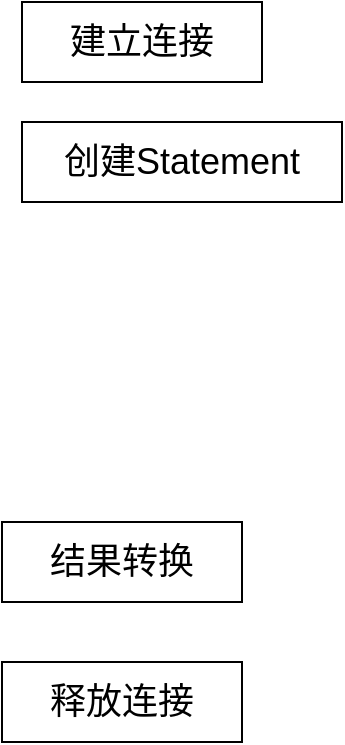 <mxfile version="15.5.2" type="github">
  <diagram id="CxcaLeXnB662m-q3Z4ex" name="第 1 页">
    <mxGraphModel dx="1422" dy="762" grid="1" gridSize="10" guides="1" tooltips="1" connect="1" arrows="1" fold="1" page="1" pageScale="1" pageWidth="827" pageHeight="1169" math="0" shadow="0">
      <root>
        <mxCell id="0" />
        <mxCell id="1" parent="0" />
        <mxCell id="VNCoB3pL2GN9j2kzThXm-1" value="&lt;font style=&quot;font-size: 18px&quot;&gt;建立连接&lt;/font&gt;" style="rounded=0;whiteSpace=wrap;html=1;" vertex="1" parent="1">
          <mxGeometry x="210" y="160" width="120" height="40" as="geometry" />
        </mxCell>
        <mxCell id="VNCoB3pL2GN9j2kzThXm-2" value="&lt;font style=&quot;font-size: 18px&quot;&gt;结果转换&lt;br&gt;&lt;/font&gt;" style="rounded=0;whiteSpace=wrap;html=1;" vertex="1" parent="1">
          <mxGeometry x="200" y="420" width="120" height="40" as="geometry" />
        </mxCell>
        <mxCell id="VNCoB3pL2GN9j2kzThXm-3" value="&lt;font style=&quot;font-size: 18px&quot;&gt;释放连接&lt;/font&gt;" style="rounded=0;whiteSpace=wrap;html=1;" vertex="1" parent="1">
          <mxGeometry x="200" y="490" width="120" height="40" as="geometry" />
        </mxCell>
        <mxCell id="VNCoB3pL2GN9j2kzThXm-4" value="&lt;font style=&quot;font-size: 18px&quot;&gt;创建Statement&lt;/font&gt;" style="rounded=0;whiteSpace=wrap;html=1;" vertex="1" parent="1">
          <mxGeometry x="210" y="220" width="160" height="40" as="geometry" />
        </mxCell>
      </root>
    </mxGraphModel>
  </diagram>
</mxfile>

